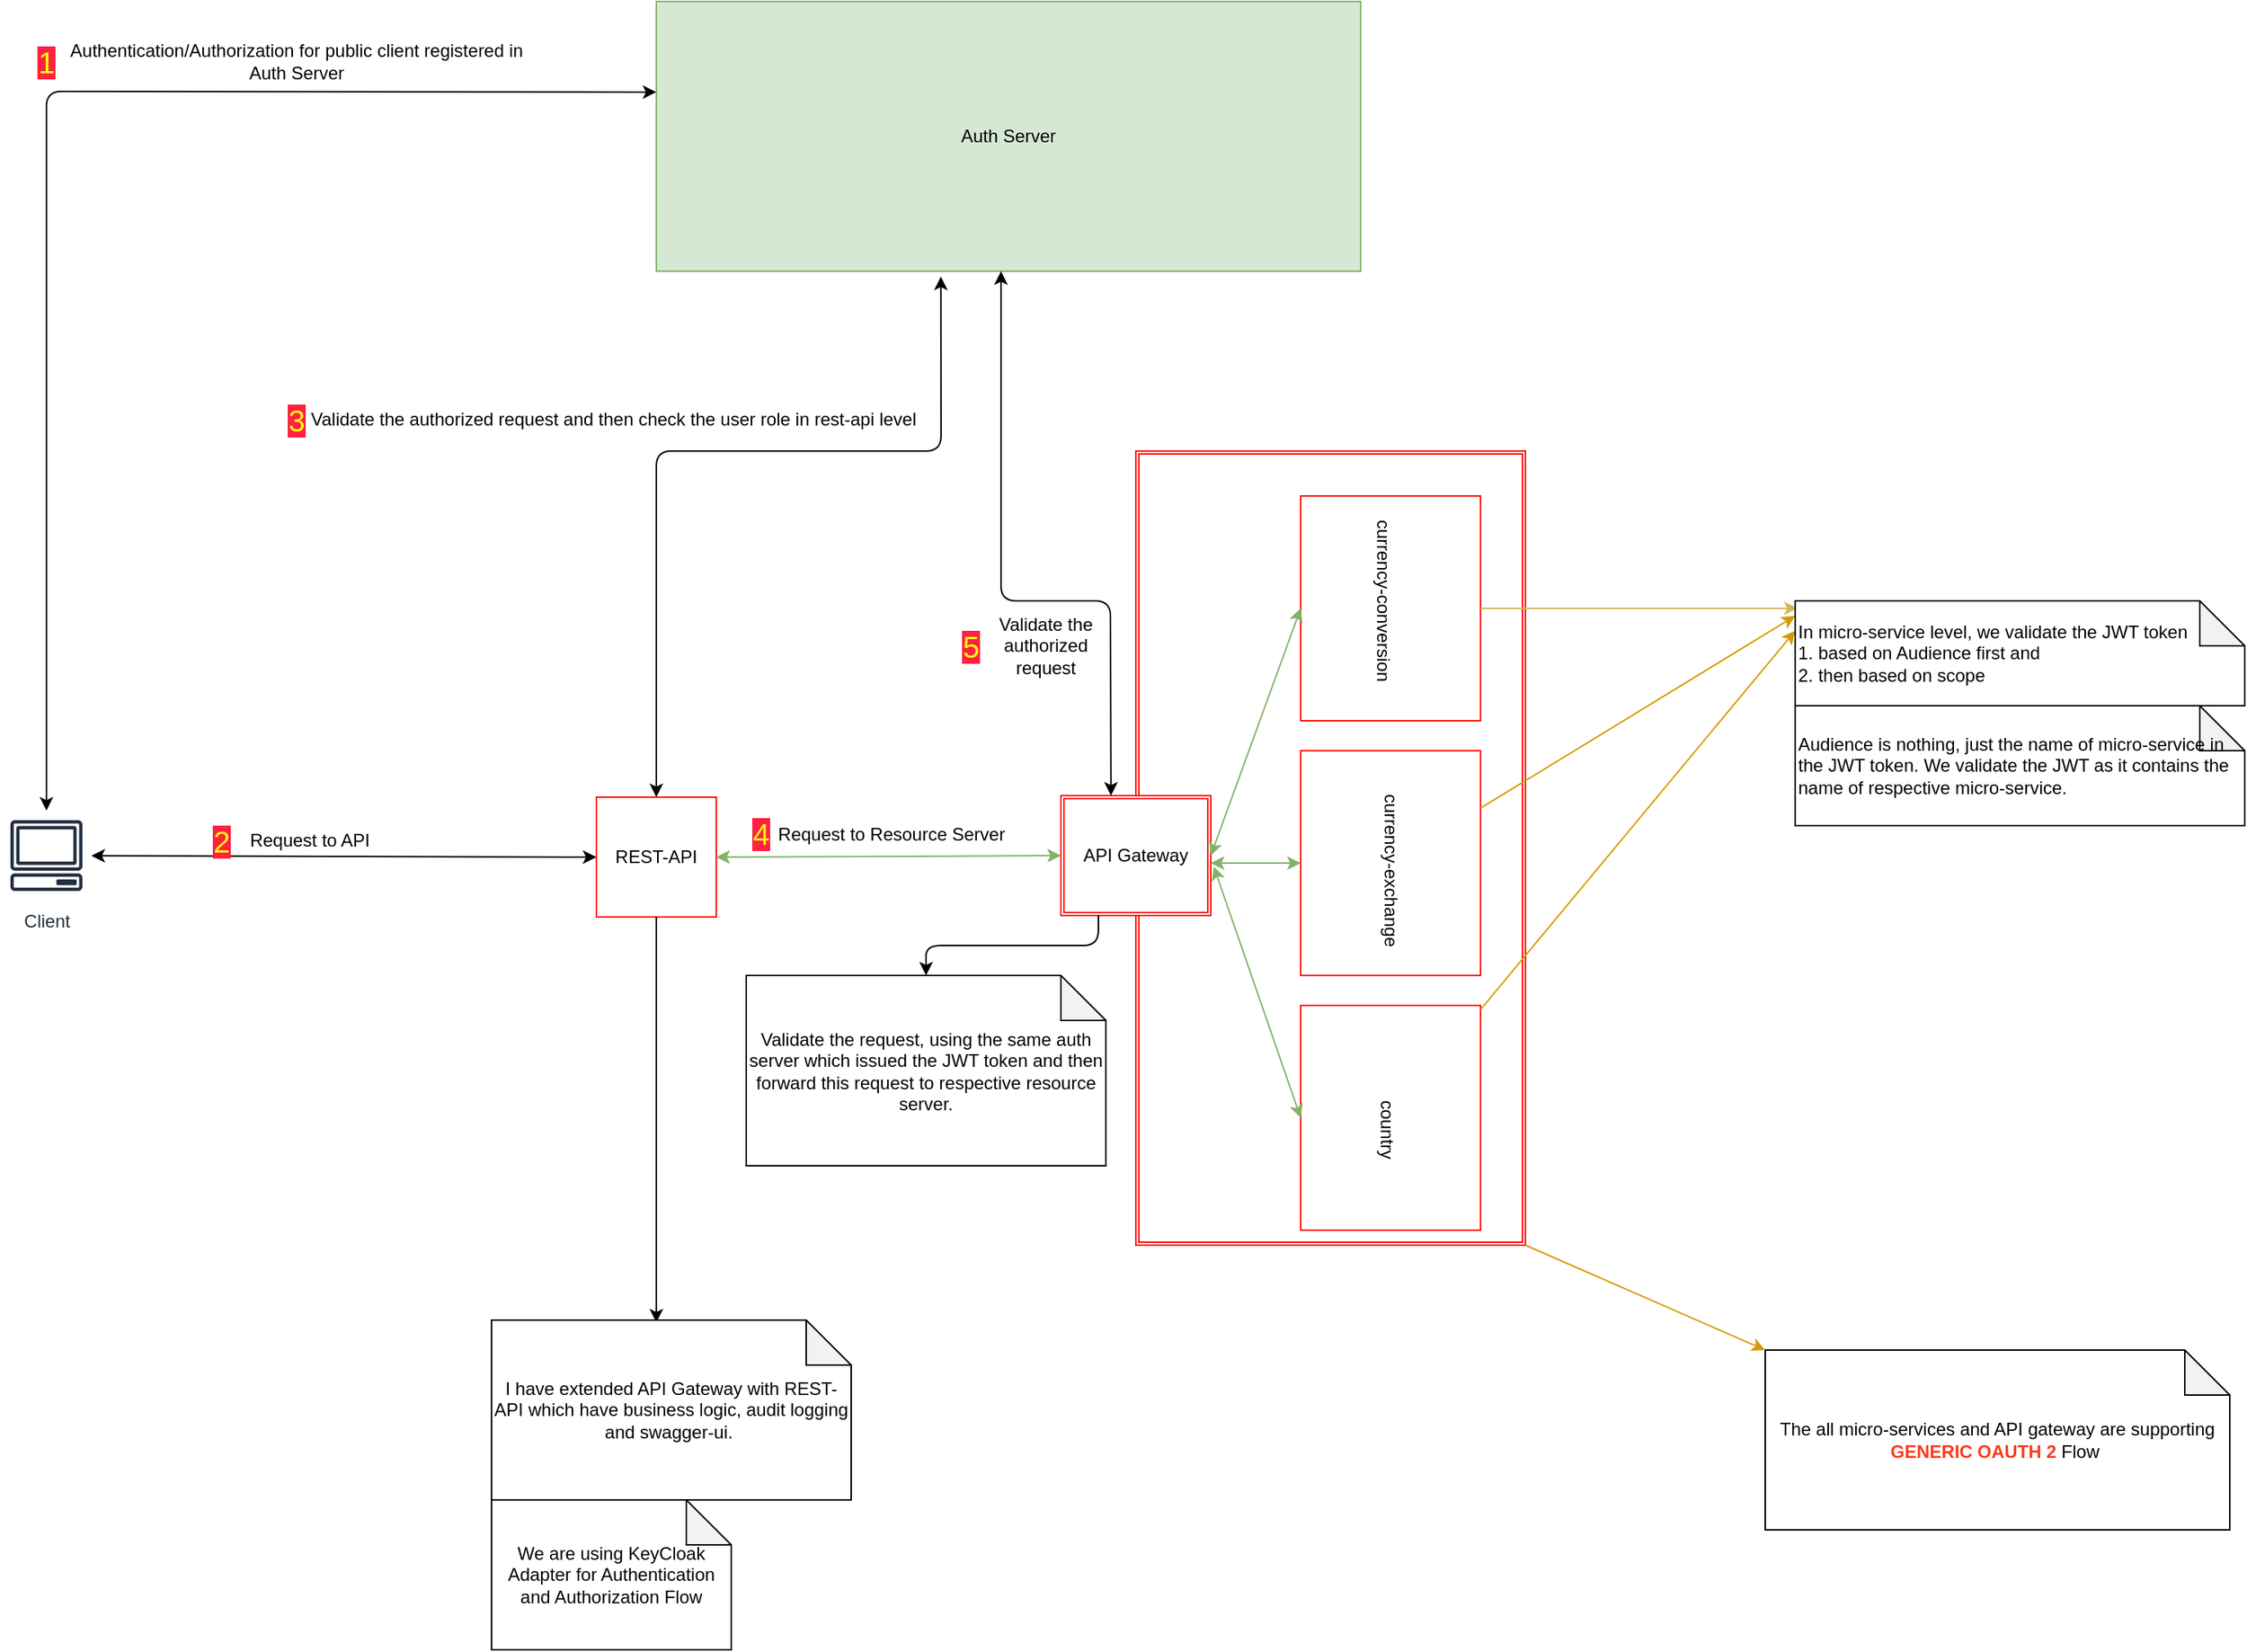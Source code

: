 <mxfile version="14.4.8" type="github"><diagram id="QY0wpldgxNG7kVw0nmbT" name="Page-1"><mxGraphModel dx="1865" dy="1779" grid="1" gridSize="10" guides="1" tooltips="1" connect="1" arrows="1" fold="1" page="1" pageScale="1" pageWidth="827" pageHeight="1169" math="0" shadow="0"><root><mxCell id="0"/><mxCell id="1" parent="0"/><mxCell id="LyFGl8Un5KuxcH57Awxg-1" value="" style="shape=ext;double=1;rounded=0;whiteSpace=wrap;html=1;strokeColor=#FF1008;" vertex="1" parent="1"><mxGeometry x="450" width="260" height="530" as="geometry"/></mxCell><mxCell id="LyFGl8Un5KuxcH57Awxg-2" value="API Gateway" style="shape=ext;double=1;rounded=0;whiteSpace=wrap;html=1;strokeColor=#FF1008;" vertex="1" parent="1"><mxGeometry x="400" y="230" width="100" height="80" as="geometry"/></mxCell><mxCell id="LyFGl8Un5KuxcH57Awxg-3" value="" style="whiteSpace=wrap;html=1;strokeColor=#FF1008;" vertex="1" parent="1"><mxGeometry x="560" y="30" width="120" height="150" as="geometry"/></mxCell><mxCell id="LyFGl8Un5KuxcH57Awxg-4" value="" style="whiteSpace=wrap;html=1;strokeColor=#FF1008;" vertex="1" parent="1"><mxGeometry x="560" y="200" width="120" height="150" as="geometry"/></mxCell><mxCell id="LyFGl8Un5KuxcH57Awxg-5" value="" style="whiteSpace=wrap;html=1;strokeColor=#FF1008;" vertex="1" parent="1"><mxGeometry x="560" y="370" width="120" height="150" as="geometry"/></mxCell><mxCell id="LyFGl8Un5KuxcH57Awxg-6" value="currency-conversion" style="text;html=1;strokeColor=none;fillColor=none;align=center;verticalAlign=middle;whiteSpace=wrap;rounded=0;rotation=90;" vertex="1" parent="1"><mxGeometry x="540" y="90" width="150" height="20" as="geometry"/></mxCell><mxCell id="LyFGl8Un5KuxcH57Awxg-7" value="currency-exchange" style="text;html=1;strokeColor=none;fillColor=none;align=center;verticalAlign=middle;whiteSpace=wrap;rounded=0;rotation=90;" vertex="1" parent="1"><mxGeometry x="560" y="270" width="120" height="20" as="geometry"/></mxCell><mxCell id="LyFGl8Un5KuxcH57Awxg-8" value="country&lt;br&gt;" style="text;html=1;strokeColor=none;fillColor=none;align=center;verticalAlign=middle;whiteSpace=wrap;rounded=0;rotation=90;" vertex="1" parent="1"><mxGeometry x="595" y="443" width="45" height="20" as="geometry"/></mxCell><mxCell id="LyFGl8Un5KuxcH57Awxg-9" value="" style="endArrow=classic;html=1;fillColor=#fff2cc;strokeColor=#d6b656;" edge="1" parent="1" source="LyFGl8Un5KuxcH57Awxg-3"><mxGeometry width="50" height="50" relative="1" as="geometry"><mxPoint x="390" y="320" as="sourcePoint"/><mxPoint x="891.6" y="105" as="targetPoint"/></mxGeometry></mxCell><mxCell id="LyFGl8Un5KuxcH57Awxg-10" value="" style="endArrow=classic;html=1;fillColor=#ffe6cc;strokeColor=#d79b00;" edge="1" parent="1" source="LyFGl8Un5KuxcH57Awxg-4"><mxGeometry width="50" height="50" relative="1" as="geometry"><mxPoint x="410" y="320" as="sourcePoint"/><mxPoint x="890" y="110" as="targetPoint"/></mxGeometry></mxCell><mxCell id="LyFGl8Un5KuxcH57Awxg-11" value="" style="endArrow=classic;html=1;fillColor=#ffe6cc;strokeColor=#d79b00;" edge="1" parent="1" source="LyFGl8Un5KuxcH57Awxg-5"><mxGeometry width="50" height="50" relative="1" as="geometry"><mxPoint x="410" y="320" as="sourcePoint"/><mxPoint x="890" y="120" as="targetPoint"/></mxGeometry></mxCell><mxCell id="LyFGl8Un5KuxcH57Awxg-12" value="In micro-service level, we validate the JWT token &lt;br&gt;1. based on Audience first and &lt;br&gt;2. then based on scope" style="shape=note;whiteSpace=wrap;html=1;backgroundOutline=1;darkOpacity=0.05;align=left;" vertex="1" parent="1"><mxGeometry x="890" y="100" width="300" height="70" as="geometry"/></mxCell><mxCell id="LyFGl8Un5KuxcH57Awxg-15" value="Audience is nothing, just the name of micro-service in the JWT token. We validate the JWT as it contains the name of respective micro-service.&amp;nbsp;&amp;nbsp;" style="shape=note;whiteSpace=wrap;html=1;backgroundOutline=1;darkOpacity=0.05;align=left;" vertex="1" parent="1"><mxGeometry x="890" y="170" width="300" height="80" as="geometry"/></mxCell><mxCell id="LyFGl8Un5KuxcH57Awxg-16" value="The all micro-services and API gateway are supporting&lt;b&gt;&lt;font color=&quot;#ff3819&quot;&gt; GENERIC OAUTH 2&lt;/font&gt;&lt;/b&gt; Flow&amp;nbsp;" style="shape=note;whiteSpace=wrap;html=1;backgroundOutline=1;darkOpacity=0.05;" vertex="1" parent="1"><mxGeometry x="870" y="600" width="310" height="120" as="geometry"/></mxCell><mxCell id="LyFGl8Un5KuxcH57Awxg-17" value="" style="endArrow=classic;html=1;exitX=1;exitY=1;exitDx=0;exitDy=0;entryX=0;entryY=0;entryDx=0;entryDy=0;entryPerimeter=0;fillColor=#ffe6cc;strokeColor=#d79b00;" edge="1" parent="1" source="LyFGl8Un5KuxcH57Awxg-1" target="LyFGl8Un5KuxcH57Awxg-16"><mxGeometry width="50" height="50" relative="1" as="geometry"><mxPoint x="580" y="590" as="sourcePoint"/><mxPoint x="850" y="605" as="targetPoint"/></mxGeometry></mxCell><mxCell id="LyFGl8Un5KuxcH57Awxg-18" value="REST-API" style="whiteSpace=wrap;html=1;aspect=fixed;strokeColor=#FF1008;" vertex="1" parent="1"><mxGeometry x="90" y="231" width="80" height="80" as="geometry"/></mxCell><mxCell id="LyFGl8Un5KuxcH57Awxg-19" value="" style="endArrow=classic;startArrow=classic;html=1;exitX=1;exitY=0.5;exitDx=0;exitDy=0;entryX=0;entryY=0.5;entryDx=0;entryDy=0;fillColor=#d5e8d4;strokeColor=#82b366;" edge="1" parent="1" source="LyFGl8Un5KuxcH57Awxg-18" target="LyFGl8Un5KuxcH57Awxg-2"><mxGeometry width="50" height="50" relative="1" as="geometry"><mxPoint x="330" y="300" as="sourcePoint"/><mxPoint x="360" y="271" as="targetPoint"/></mxGeometry></mxCell><mxCell id="LyFGl8Un5KuxcH57Awxg-20" value="" style="endArrow=classic;startArrow=classic;html=1;entryX=0;entryY=0.5;entryDx=0;entryDy=0;exitX=1;exitY=0.5;exitDx=0;exitDy=0;fillColor=#d5e8d4;strokeColor=#82b366;" edge="1" parent="1" source="LyFGl8Un5KuxcH57Awxg-2" target="LyFGl8Un5KuxcH57Awxg-3"><mxGeometry width="50" height="50" relative="1" as="geometry"><mxPoint x="330" y="300" as="sourcePoint"/><mxPoint x="380" y="250" as="targetPoint"/></mxGeometry></mxCell><mxCell id="LyFGl8Un5KuxcH57Awxg-21" value="" style="endArrow=classic;startArrow=classic;html=1;entryX=0;entryY=0.5;entryDx=0;entryDy=0;fillColor=#d5e8d4;strokeColor=#82b366;" edge="1" parent="1" target="LyFGl8Un5KuxcH57Awxg-4"><mxGeometry width="50" height="50" relative="1" as="geometry"><mxPoint x="500" y="275" as="sourcePoint"/><mxPoint x="380" y="250" as="targetPoint"/></mxGeometry></mxCell><mxCell id="LyFGl8Un5KuxcH57Awxg-22" value="" style="endArrow=classic;startArrow=classic;html=1;entryX=1.02;entryY=0.592;entryDx=0;entryDy=0;entryPerimeter=0;exitX=0;exitY=0.5;exitDx=0;exitDy=0;fillColor=#d5e8d4;strokeColor=#82b366;" edge="1" parent="1" source="LyFGl8Un5KuxcH57Awxg-5" target="LyFGl8Un5KuxcH57Awxg-2"><mxGeometry width="50" height="50" relative="1" as="geometry"><mxPoint x="330" y="300" as="sourcePoint"/><mxPoint x="380" y="250" as="targetPoint"/></mxGeometry></mxCell><mxCell id="LyFGl8Un5KuxcH57Awxg-23" value="" style="endArrow=classic;html=1;exitX=0.5;exitY=1;exitDx=0;exitDy=0;" edge="1" parent="1" source="LyFGl8Un5KuxcH57Awxg-18"><mxGeometry width="50" height="50" relative="1" as="geometry"><mxPoint x="180" y="250" as="sourcePoint"/><mxPoint x="130" y="581.6" as="targetPoint"/></mxGeometry></mxCell><mxCell id="LyFGl8Un5KuxcH57Awxg-24" value="I have extended API Gateway with REST-API which have business logic, audit logging and swagger-ui.&amp;nbsp;" style="shape=note;whiteSpace=wrap;html=1;backgroundOutline=1;darkOpacity=0.05;" vertex="1" parent="1"><mxGeometry x="20" y="580" width="240" height="120" as="geometry"/></mxCell><mxCell id="LyFGl8Un5KuxcH57Awxg-25" value="" style="endArrow=classic;startArrow=classic;html=1;entryX=0;entryY=0.5;entryDx=0;entryDy=0;" edge="1" parent="1" source="LyFGl8Un5KuxcH57Awxg-30" target="LyFGl8Un5KuxcH57Awxg-18"><mxGeometry width="50" height="50" relative="1" as="geometry"><mxPoint x="-240" y="270" as="sourcePoint"/><mxPoint x="40" y="231" as="targetPoint"/></mxGeometry></mxCell><mxCell id="LyFGl8Un5KuxcH57Awxg-30" value="Client" style="outlineConnect=0;fontColor=#232F3E;gradientColor=none;strokeColor=#232F3E;fillColor=#ffffff;dashed=0;verticalLabelPosition=bottom;verticalAlign=top;align=center;html=1;fontSize=12;fontStyle=0;aspect=fixed;shape=mxgraph.aws4.resourceIcon;resIcon=mxgraph.aws4.client;" vertex="1" parent="1"><mxGeometry x="-307" y="240" width="60" height="60" as="geometry"/></mxCell><mxCell id="LyFGl8Un5KuxcH57Awxg-31" value="Auth Server" style="whiteSpace=wrap;html=1;strokeColor=#82b366;fillColor=#d5e8d4;" vertex="1" parent="1"><mxGeometry x="130" y="-300" width="470" height="180" as="geometry"/></mxCell><mxCell id="LyFGl8Un5KuxcH57Awxg-32" value="" style="endArrow=classic;startArrow=classic;html=1;entryX=0;entryY=0.336;entryDx=0;entryDy=0;entryPerimeter=0;" edge="1" parent="1" source="LyFGl8Un5KuxcH57Awxg-30" target="LyFGl8Un5KuxcH57Awxg-31"><mxGeometry width="50" height="50" relative="1" as="geometry"><mxPoint x="-150" y="50" as="sourcePoint"/><mxPoint x="-280" y="-280" as="targetPoint"/><Array as="points"><mxPoint x="-277" y="-240"/></Array></mxGeometry></mxCell><mxCell id="LyFGl8Un5KuxcH57Awxg-34" value="Authentication/Authorization for public client registered in Auth Server" style="text;html=1;strokeColor=none;fillColor=none;align=center;verticalAlign=middle;whiteSpace=wrap;rounded=0;" vertex="1" parent="1"><mxGeometry x="-270" y="-270" width="320" height="20" as="geometry"/></mxCell><mxCell id="LyFGl8Un5KuxcH57Awxg-35" value="" style="endArrow=classic;startArrow=classic;html=1;exitX=0.5;exitY=0;exitDx=0;exitDy=0;entryX=0.404;entryY=1.02;entryDx=0;entryDy=0;entryPerimeter=0;" edge="1" parent="1" source="LyFGl8Un5KuxcH57Awxg-18" target="LyFGl8Un5KuxcH57Awxg-31"><mxGeometry width="50" height="50" relative="1" as="geometry"><mxPoint x="190" y="20" as="sourcePoint"/><mxPoint x="370" as="targetPoint"/><Array as="points"><mxPoint x="130"/><mxPoint x="320"/></Array></mxGeometry></mxCell><mxCell id="LyFGl8Un5KuxcH57Awxg-36" value="Validate the authorized request and then check the user role in rest-api level" style="text;html=1;align=center;verticalAlign=middle;resizable=0;points=[];autosize=1;" vertex="1" parent="1"><mxGeometry x="-109" y="-31" width="420" height="20" as="geometry"/></mxCell><mxCell id="LyFGl8Un5KuxcH57Awxg-39" value="Request to API&amp;nbsp;" style="text;html=1;align=center;verticalAlign=middle;resizable=0;points=[];autosize=1;" vertex="1" parent="1"><mxGeometry x="-150" y="250" width="100" height="20" as="geometry"/></mxCell><mxCell id="LyFGl8Un5KuxcH57Awxg-40" value="Request to Resource Server" style="text;html=1;strokeColor=none;fillColor=none;align=center;verticalAlign=middle;whiteSpace=wrap;rounded=0;" vertex="1" parent="1"><mxGeometry x="202" y="241" width="170" height="30" as="geometry"/></mxCell><mxCell id="LyFGl8Un5KuxcH57Awxg-41" value="Validate the request, using the same auth server which issued the JWT token and then forward this request to respective resource server." style="shape=note;whiteSpace=wrap;html=1;backgroundOutline=1;darkOpacity=0.05;" vertex="1" parent="1"><mxGeometry x="190" y="350" width="240" height="127" as="geometry"/></mxCell><mxCell id="LyFGl8Un5KuxcH57Awxg-42" value="" style="endArrow=classic;html=1;exitX=0.25;exitY=1;exitDx=0;exitDy=0;entryX=0.5;entryY=0;entryDx=0;entryDy=0;entryPerimeter=0;" edge="1" parent="1" source="LyFGl8Un5KuxcH57Awxg-2" target="LyFGl8Un5KuxcH57Awxg-41"><mxGeometry width="50" height="50" relative="1" as="geometry"><mxPoint x="390" y="240" as="sourcePoint"/><mxPoint x="440" y="190" as="targetPoint"/><Array as="points"><mxPoint x="425" y="330"/><mxPoint x="310" y="330"/></Array></mxGeometry></mxCell><mxCell id="LyFGl8Un5KuxcH57Awxg-43" value="We are using KeyCloak Adapter for Authentication and Authorization Flow" style="shape=note;whiteSpace=wrap;html=1;backgroundOutline=1;darkOpacity=0.05;" vertex="1" parent="1"><mxGeometry x="20" y="700" width="160" height="100" as="geometry"/></mxCell><mxCell id="LyFGl8Un5KuxcH57Awxg-44" value="" style="endArrow=classic;startArrow=classic;html=1;exitX=0.334;exitY=0;exitDx=0;exitDy=0;exitPerimeter=0;" edge="1" parent="1" source="LyFGl8Un5KuxcH57Awxg-2"><mxGeometry width="50" height="50" relative="1" as="geometry"><mxPoint x="550" y="100" as="sourcePoint"/><mxPoint x="360" y="-120" as="targetPoint"/><Array as="points"><mxPoint x="433" y="100"/><mxPoint x="360" y="100"/></Array></mxGeometry></mxCell><mxCell id="LyFGl8Un5KuxcH57Awxg-45" value="Validate the authorized request" style="text;html=1;strokeColor=none;fillColor=none;align=center;verticalAlign=middle;whiteSpace=wrap;rounded=0;" vertex="1" parent="1"><mxGeometry x="350" y="110" width="80" height="40" as="geometry"/></mxCell><mxCell id="LyFGl8Un5KuxcH57Awxg-46" value="&lt;font style=&quot;font-size: 20px ; background-color: rgb(255 , 33 , 63)&quot; color=&quot;#f7ff14&quot;&gt;1&lt;/font&gt;" style="text;html=1;strokeColor=none;fillColor=none;align=center;verticalAlign=middle;whiteSpace=wrap;rounded=0;" vertex="1" parent="1"><mxGeometry x="-297" y="-270" width="40" height="20" as="geometry"/></mxCell><mxCell id="LyFGl8Un5KuxcH57Awxg-47" value="&lt;font color=&quot;#f7ff14&quot;&gt;&lt;span style=&quot;font-size: 20px ; background-color: rgb(255 , 33 , 63)&quot;&gt;2&lt;/span&gt;&lt;/font&gt;" style="text;html=1;strokeColor=none;fillColor=none;align=center;verticalAlign=middle;whiteSpace=wrap;rounded=0;" vertex="1" parent="1"><mxGeometry x="-180" y="250" width="40" height="20" as="geometry"/></mxCell><mxCell id="LyFGl8Un5KuxcH57Awxg-50" value="&lt;font color=&quot;#f7ff14&quot;&gt;&lt;span style=&quot;font-size: 20px ; background-color: rgb(255 , 33 , 63)&quot;&gt;3&lt;/span&gt;&lt;/font&gt;" style="text;html=1;strokeColor=none;fillColor=none;align=center;verticalAlign=middle;whiteSpace=wrap;rounded=0;" vertex="1" parent="1"><mxGeometry x="-130" y="-31" width="40" height="20" as="geometry"/></mxCell><mxCell id="LyFGl8Un5KuxcH57Awxg-52" value="&lt;font color=&quot;#f7ff14&quot;&gt;&lt;span style=&quot;font-size: 20px ; background-color: rgb(255 , 33 , 63)&quot;&gt;4&lt;/span&gt;&lt;/font&gt;" style="text;html=1;strokeColor=none;fillColor=none;align=center;verticalAlign=middle;whiteSpace=wrap;rounded=0;" vertex="1" parent="1"><mxGeometry x="180" y="245" width="40" height="20" as="geometry"/></mxCell><mxCell id="LyFGl8Un5KuxcH57Awxg-55" value="&lt;font color=&quot;#f7ff14&quot;&gt;&lt;span style=&quot;font-size: 20px ; background-color: rgb(255 , 33 , 63)&quot;&gt;5&lt;/span&gt;&lt;/font&gt;" style="text;html=1;strokeColor=none;fillColor=none;align=center;verticalAlign=middle;whiteSpace=wrap;rounded=0;" vertex="1" parent="1"><mxGeometry x="320" y="120" width="40" height="20" as="geometry"/></mxCell></root></mxGraphModel></diagram></mxfile>